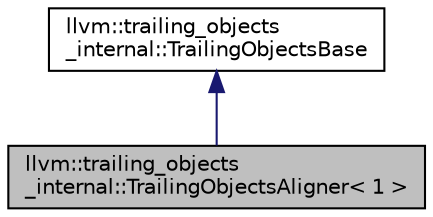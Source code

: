 digraph "llvm::trailing_objects_internal::TrailingObjectsAligner&lt; 1 &gt;"
{
 // LATEX_PDF_SIZE
  bgcolor="transparent";
  edge [fontname="Helvetica",fontsize="10",labelfontname="Helvetica",labelfontsize="10"];
  node [fontname="Helvetica",fontsize="10",shape="box"];
  Node1 [label="llvm::trailing_objects\l_internal::TrailingObjectsAligner\< 1 \>",height=0.2,width=0.4,color="black", fillcolor="grey75", style="filled", fontcolor="black",tooltip=" "];
  Node2 -> Node1 [dir="back",color="midnightblue",fontsize="10",style="solid",fontname="Helvetica"];
  Node2 [label="llvm::trailing_objects\l_internal::TrailingObjectsBase",height=0.2,width=0.4,color="black",URL="$classllvm_1_1trailing__objects__internal_1_1TrailingObjectsBase.html",tooltip="The base class for TrailingObjects* classes."];
}
